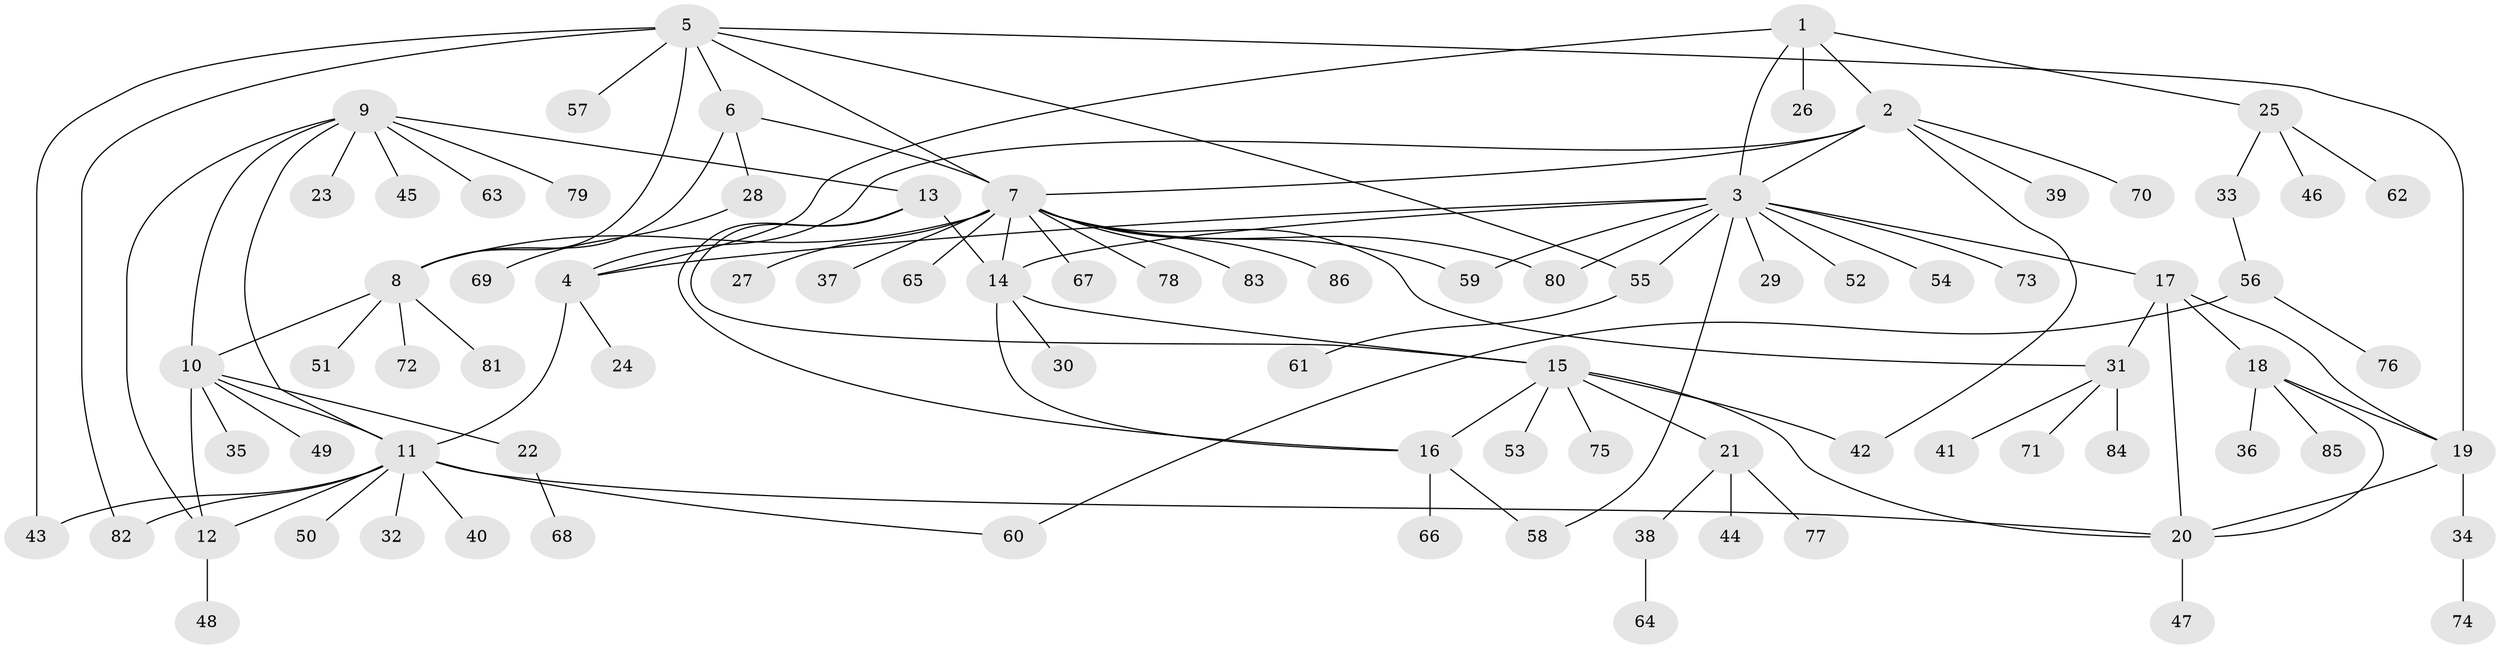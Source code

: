 // Generated by graph-tools (version 1.1) at 2025/02/03/09/25 03:02:50]
// undirected, 86 vertices, 115 edges
graph export_dot {
graph [start="1"]
  node [color=gray90,style=filled];
  1;
  2;
  3;
  4;
  5;
  6;
  7;
  8;
  9;
  10;
  11;
  12;
  13;
  14;
  15;
  16;
  17;
  18;
  19;
  20;
  21;
  22;
  23;
  24;
  25;
  26;
  27;
  28;
  29;
  30;
  31;
  32;
  33;
  34;
  35;
  36;
  37;
  38;
  39;
  40;
  41;
  42;
  43;
  44;
  45;
  46;
  47;
  48;
  49;
  50;
  51;
  52;
  53;
  54;
  55;
  56;
  57;
  58;
  59;
  60;
  61;
  62;
  63;
  64;
  65;
  66;
  67;
  68;
  69;
  70;
  71;
  72;
  73;
  74;
  75;
  76;
  77;
  78;
  79;
  80;
  81;
  82;
  83;
  84;
  85;
  86;
  1 -- 2;
  1 -- 3;
  1 -- 4;
  1 -- 25;
  1 -- 26;
  2 -- 3;
  2 -- 4;
  2 -- 7;
  2 -- 39;
  2 -- 42;
  2 -- 70;
  3 -- 4;
  3 -- 14;
  3 -- 17;
  3 -- 29;
  3 -- 52;
  3 -- 54;
  3 -- 55;
  3 -- 58;
  3 -- 59;
  3 -- 73;
  3 -- 80;
  4 -- 11;
  4 -- 24;
  5 -- 6;
  5 -- 7;
  5 -- 8;
  5 -- 19;
  5 -- 43;
  5 -- 55;
  5 -- 57;
  5 -- 82;
  6 -- 7;
  6 -- 8;
  6 -- 28;
  7 -- 8;
  7 -- 14;
  7 -- 27;
  7 -- 31;
  7 -- 37;
  7 -- 59;
  7 -- 65;
  7 -- 67;
  7 -- 78;
  7 -- 80;
  7 -- 83;
  7 -- 86;
  8 -- 10;
  8 -- 51;
  8 -- 72;
  8 -- 81;
  9 -- 10;
  9 -- 11;
  9 -- 12;
  9 -- 13;
  9 -- 23;
  9 -- 45;
  9 -- 63;
  9 -- 79;
  10 -- 11;
  10 -- 12;
  10 -- 22;
  10 -- 35;
  10 -- 49;
  11 -- 12;
  11 -- 20;
  11 -- 32;
  11 -- 40;
  11 -- 43;
  11 -- 50;
  11 -- 60;
  11 -- 82;
  12 -- 48;
  13 -- 14;
  13 -- 15;
  13 -- 16;
  14 -- 15;
  14 -- 16;
  14 -- 30;
  15 -- 16;
  15 -- 20;
  15 -- 21;
  15 -- 42;
  15 -- 53;
  15 -- 75;
  16 -- 58;
  16 -- 66;
  17 -- 18;
  17 -- 19;
  17 -- 20;
  17 -- 31;
  18 -- 19;
  18 -- 20;
  18 -- 36;
  18 -- 85;
  19 -- 20;
  19 -- 34;
  20 -- 47;
  21 -- 38;
  21 -- 44;
  21 -- 77;
  22 -- 68;
  25 -- 33;
  25 -- 46;
  25 -- 62;
  28 -- 69;
  31 -- 41;
  31 -- 71;
  31 -- 84;
  33 -- 56;
  34 -- 74;
  38 -- 64;
  55 -- 61;
  56 -- 60;
  56 -- 76;
}
